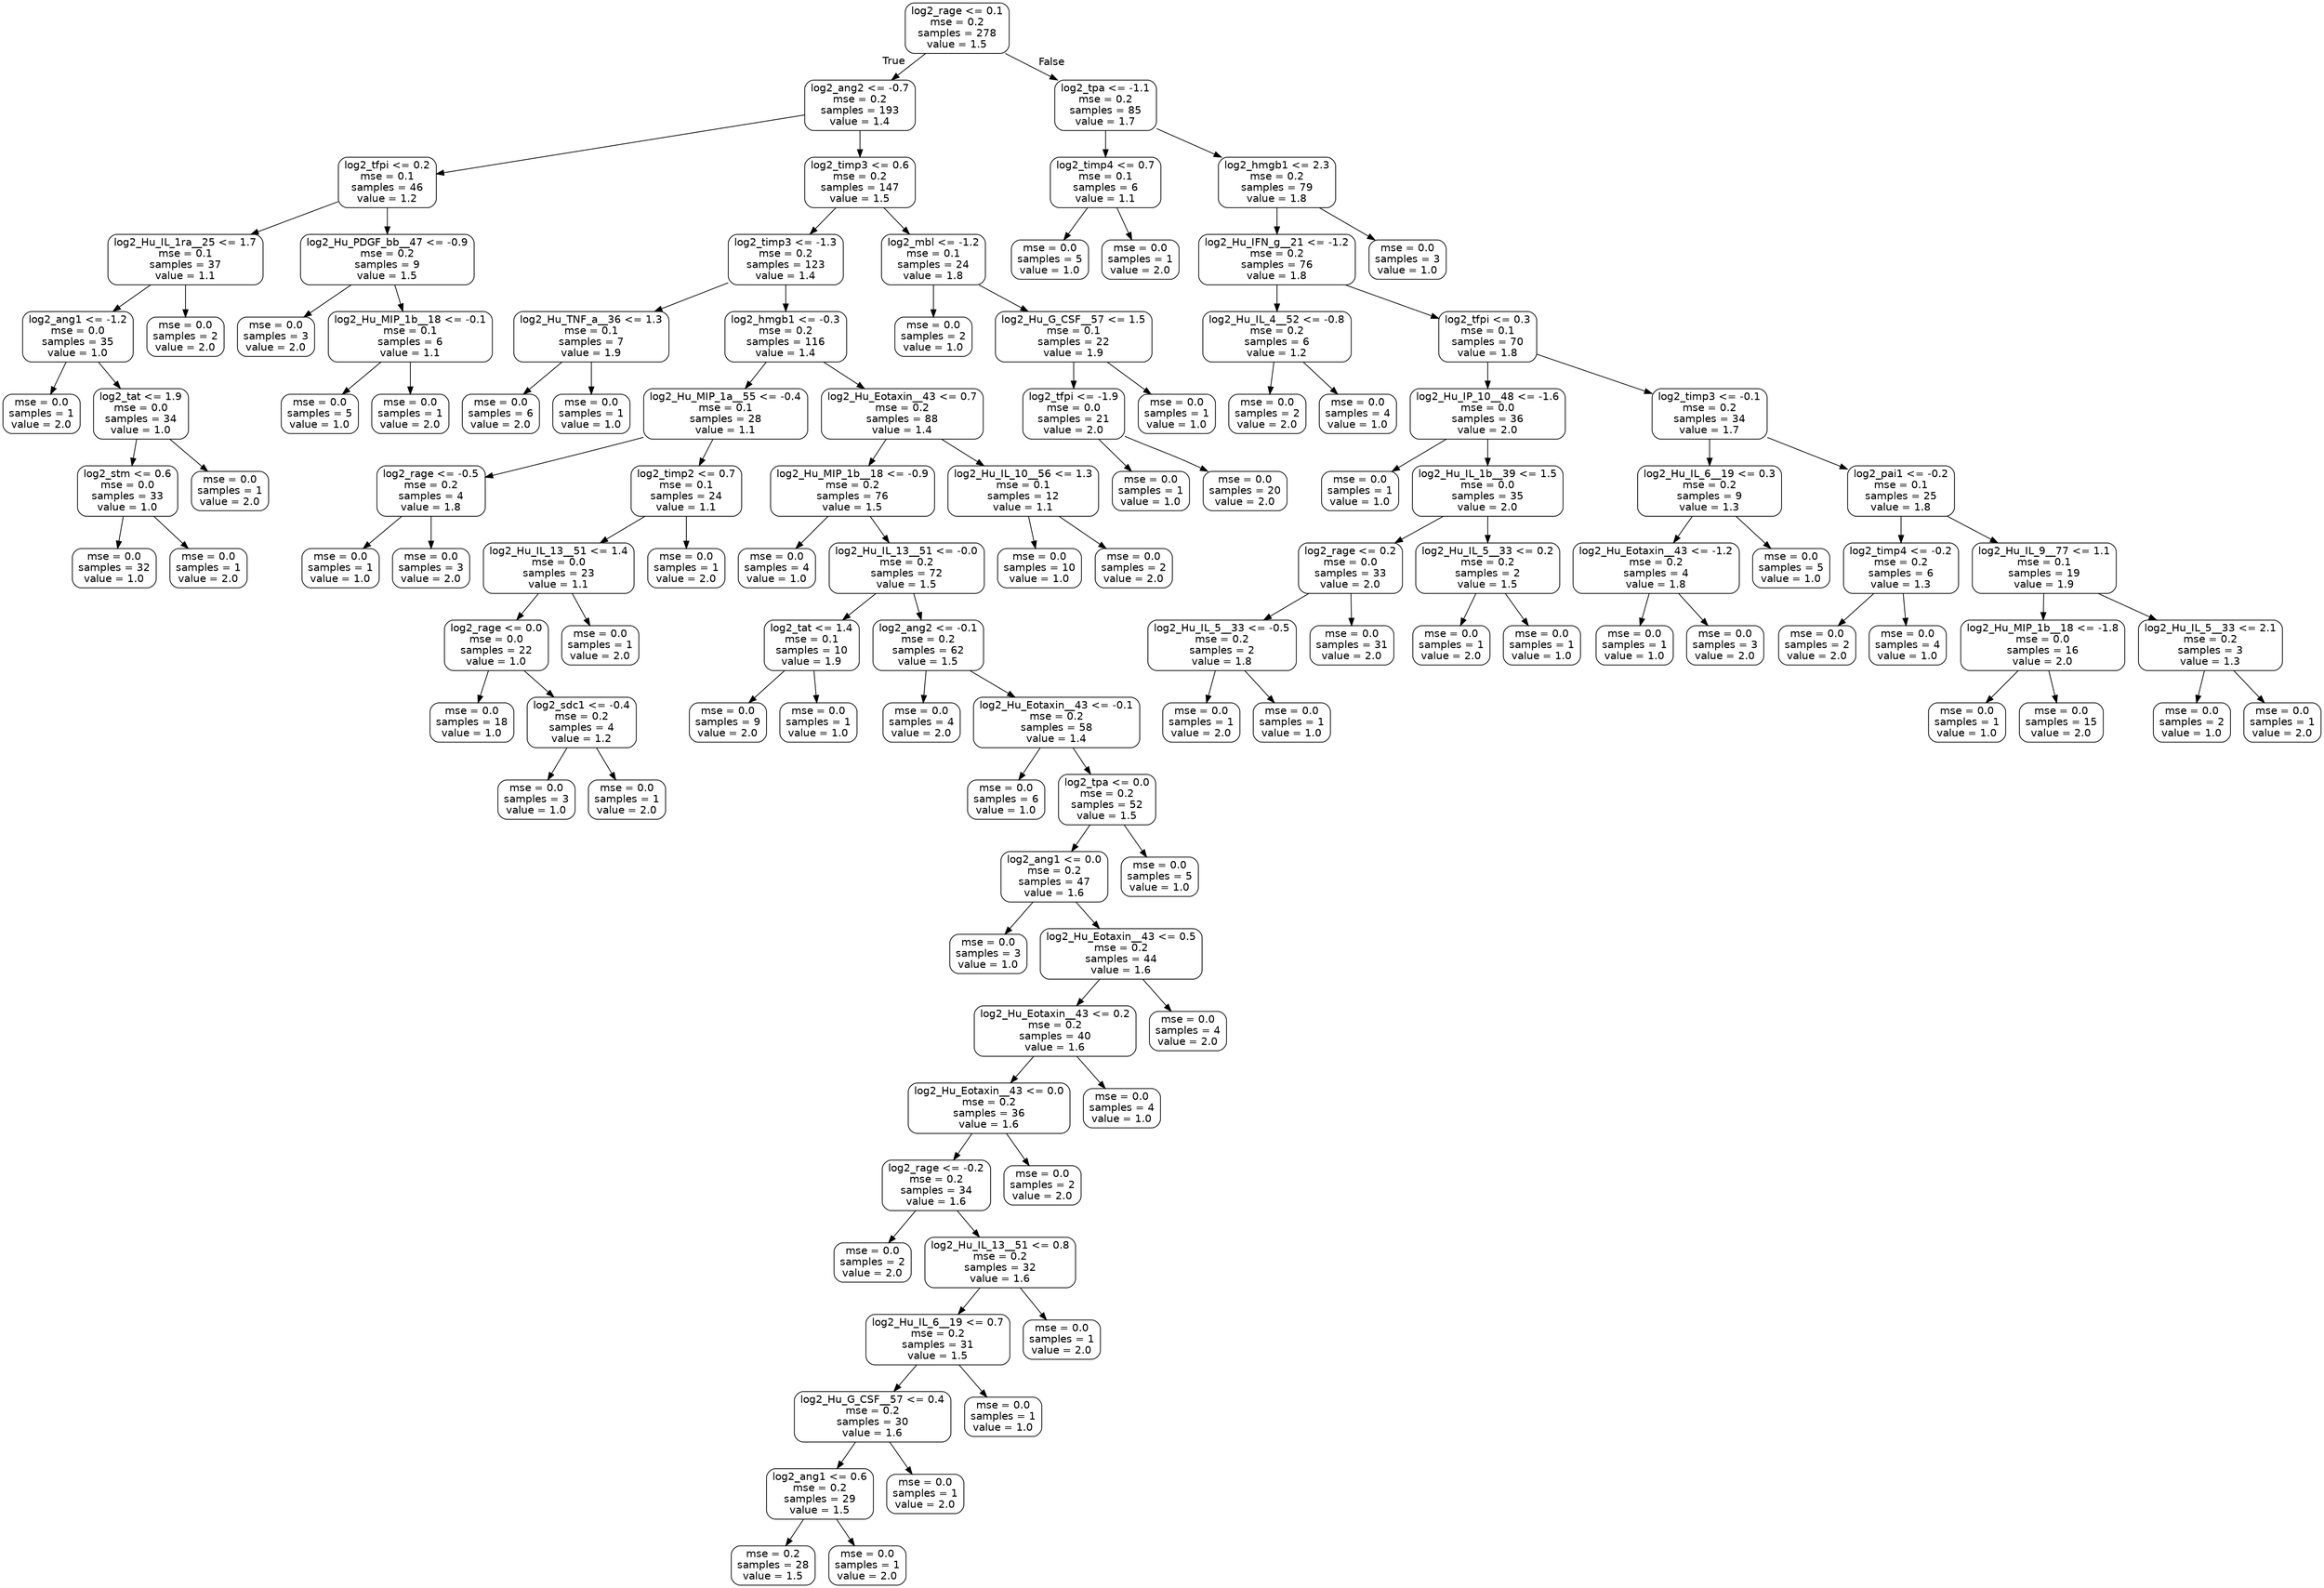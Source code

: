 digraph Tree {
node [shape=box, style="rounded", color="black", fontname=helvetica] ;
edge [fontname=helvetica] ;
0 [label="log2_rage <= 0.1\nmse = 0.2\nsamples = 278\nvalue = 1.5"] ;
1 [label="log2_ang2 <= -0.7\nmse = 0.2\nsamples = 193\nvalue = 1.4"] ;
0 -> 1 [labeldistance=2.5, labelangle=45, headlabel="True"] ;
2 [label="log2_tfpi <= 0.2\nmse = 0.1\nsamples = 46\nvalue = 1.2"] ;
1 -> 2 ;
3 [label="log2_Hu_IL_1ra__25 <= 1.7\nmse = 0.1\nsamples = 37\nvalue = 1.1"] ;
2 -> 3 ;
4 [label="log2_ang1 <= -1.2\nmse = 0.0\nsamples = 35\nvalue = 1.0"] ;
3 -> 4 ;
5 [label="mse = 0.0\nsamples = 1\nvalue = 2.0"] ;
4 -> 5 ;
6 [label="log2_tat <= 1.9\nmse = 0.0\nsamples = 34\nvalue = 1.0"] ;
4 -> 6 ;
7 [label="log2_stm <= 0.6\nmse = 0.0\nsamples = 33\nvalue = 1.0"] ;
6 -> 7 ;
8 [label="mse = 0.0\nsamples = 32\nvalue = 1.0"] ;
7 -> 8 ;
9 [label="mse = 0.0\nsamples = 1\nvalue = 2.0"] ;
7 -> 9 ;
10 [label="mse = 0.0\nsamples = 1\nvalue = 2.0"] ;
6 -> 10 ;
11 [label="mse = 0.0\nsamples = 2\nvalue = 2.0"] ;
3 -> 11 ;
12 [label="log2_Hu_PDGF_bb__47 <= -0.9\nmse = 0.2\nsamples = 9\nvalue = 1.5"] ;
2 -> 12 ;
13 [label="mse = 0.0\nsamples = 3\nvalue = 2.0"] ;
12 -> 13 ;
14 [label="log2_Hu_MIP_1b__18 <= -0.1\nmse = 0.1\nsamples = 6\nvalue = 1.1"] ;
12 -> 14 ;
15 [label="mse = 0.0\nsamples = 5\nvalue = 1.0"] ;
14 -> 15 ;
16 [label="mse = 0.0\nsamples = 1\nvalue = 2.0"] ;
14 -> 16 ;
17 [label="log2_timp3 <= 0.6\nmse = 0.2\nsamples = 147\nvalue = 1.5"] ;
1 -> 17 ;
18 [label="log2_timp3 <= -1.3\nmse = 0.2\nsamples = 123\nvalue = 1.4"] ;
17 -> 18 ;
19 [label="log2_Hu_TNF_a__36 <= 1.3\nmse = 0.1\nsamples = 7\nvalue = 1.9"] ;
18 -> 19 ;
20 [label="mse = 0.0\nsamples = 6\nvalue = 2.0"] ;
19 -> 20 ;
21 [label="mse = 0.0\nsamples = 1\nvalue = 1.0"] ;
19 -> 21 ;
22 [label="log2_hmgb1 <= -0.3\nmse = 0.2\nsamples = 116\nvalue = 1.4"] ;
18 -> 22 ;
23 [label="log2_Hu_MIP_1a__55 <= -0.4\nmse = 0.1\nsamples = 28\nvalue = 1.1"] ;
22 -> 23 ;
24 [label="log2_rage <= -0.5\nmse = 0.2\nsamples = 4\nvalue = 1.8"] ;
23 -> 24 ;
25 [label="mse = 0.0\nsamples = 1\nvalue = 1.0"] ;
24 -> 25 ;
26 [label="mse = 0.0\nsamples = 3\nvalue = 2.0"] ;
24 -> 26 ;
27 [label="log2_timp2 <= 0.7\nmse = 0.1\nsamples = 24\nvalue = 1.1"] ;
23 -> 27 ;
28 [label="log2_Hu_IL_13__51 <= 1.4\nmse = 0.0\nsamples = 23\nvalue = 1.1"] ;
27 -> 28 ;
29 [label="log2_rage <= 0.0\nmse = 0.0\nsamples = 22\nvalue = 1.0"] ;
28 -> 29 ;
30 [label="mse = 0.0\nsamples = 18\nvalue = 1.0"] ;
29 -> 30 ;
31 [label="log2_sdc1 <= -0.4\nmse = 0.2\nsamples = 4\nvalue = 1.2"] ;
29 -> 31 ;
32 [label="mse = 0.0\nsamples = 3\nvalue = 1.0"] ;
31 -> 32 ;
33 [label="mse = 0.0\nsamples = 1\nvalue = 2.0"] ;
31 -> 33 ;
34 [label="mse = 0.0\nsamples = 1\nvalue = 2.0"] ;
28 -> 34 ;
35 [label="mse = 0.0\nsamples = 1\nvalue = 2.0"] ;
27 -> 35 ;
36 [label="log2_Hu_Eotaxin__43 <= 0.7\nmse = 0.2\nsamples = 88\nvalue = 1.4"] ;
22 -> 36 ;
37 [label="log2_Hu_MIP_1b__18 <= -0.9\nmse = 0.2\nsamples = 76\nvalue = 1.5"] ;
36 -> 37 ;
38 [label="mse = 0.0\nsamples = 4\nvalue = 1.0"] ;
37 -> 38 ;
39 [label="log2_Hu_IL_13__51 <= -0.0\nmse = 0.2\nsamples = 72\nvalue = 1.5"] ;
37 -> 39 ;
40 [label="log2_tat <= 1.4\nmse = 0.1\nsamples = 10\nvalue = 1.9"] ;
39 -> 40 ;
41 [label="mse = 0.0\nsamples = 9\nvalue = 2.0"] ;
40 -> 41 ;
42 [label="mse = 0.0\nsamples = 1\nvalue = 1.0"] ;
40 -> 42 ;
43 [label="log2_ang2 <= -0.1\nmse = 0.2\nsamples = 62\nvalue = 1.5"] ;
39 -> 43 ;
44 [label="mse = 0.0\nsamples = 4\nvalue = 2.0"] ;
43 -> 44 ;
45 [label="log2_Hu_Eotaxin__43 <= -0.1\nmse = 0.2\nsamples = 58\nvalue = 1.4"] ;
43 -> 45 ;
46 [label="mse = 0.0\nsamples = 6\nvalue = 1.0"] ;
45 -> 46 ;
47 [label="log2_tpa <= 0.0\nmse = 0.2\nsamples = 52\nvalue = 1.5"] ;
45 -> 47 ;
48 [label="log2_ang1 <= 0.0\nmse = 0.2\nsamples = 47\nvalue = 1.6"] ;
47 -> 48 ;
49 [label="mse = 0.0\nsamples = 3\nvalue = 1.0"] ;
48 -> 49 ;
50 [label="log2_Hu_Eotaxin__43 <= 0.5\nmse = 0.2\nsamples = 44\nvalue = 1.6"] ;
48 -> 50 ;
51 [label="log2_Hu_Eotaxin__43 <= 0.2\nmse = 0.2\nsamples = 40\nvalue = 1.6"] ;
50 -> 51 ;
52 [label="log2_Hu_Eotaxin__43 <= 0.0\nmse = 0.2\nsamples = 36\nvalue = 1.6"] ;
51 -> 52 ;
53 [label="log2_rage <= -0.2\nmse = 0.2\nsamples = 34\nvalue = 1.6"] ;
52 -> 53 ;
54 [label="mse = 0.0\nsamples = 2\nvalue = 2.0"] ;
53 -> 54 ;
55 [label="log2_Hu_IL_13__51 <= 0.8\nmse = 0.2\nsamples = 32\nvalue = 1.6"] ;
53 -> 55 ;
56 [label="log2_Hu_IL_6__19 <= 0.7\nmse = 0.2\nsamples = 31\nvalue = 1.5"] ;
55 -> 56 ;
57 [label="log2_Hu_G_CSF__57 <= 0.4\nmse = 0.2\nsamples = 30\nvalue = 1.6"] ;
56 -> 57 ;
58 [label="log2_ang1 <= 0.6\nmse = 0.2\nsamples = 29\nvalue = 1.5"] ;
57 -> 58 ;
59 [label="mse = 0.2\nsamples = 28\nvalue = 1.5"] ;
58 -> 59 ;
60 [label="mse = 0.0\nsamples = 1\nvalue = 2.0"] ;
58 -> 60 ;
61 [label="mse = 0.0\nsamples = 1\nvalue = 2.0"] ;
57 -> 61 ;
62 [label="mse = 0.0\nsamples = 1\nvalue = 1.0"] ;
56 -> 62 ;
63 [label="mse = 0.0\nsamples = 1\nvalue = 2.0"] ;
55 -> 63 ;
64 [label="mse = 0.0\nsamples = 2\nvalue = 2.0"] ;
52 -> 64 ;
65 [label="mse = 0.0\nsamples = 4\nvalue = 1.0"] ;
51 -> 65 ;
66 [label="mse = 0.0\nsamples = 4\nvalue = 2.0"] ;
50 -> 66 ;
67 [label="mse = 0.0\nsamples = 5\nvalue = 1.0"] ;
47 -> 67 ;
68 [label="log2_Hu_IL_10__56 <= 1.3\nmse = 0.1\nsamples = 12\nvalue = 1.1"] ;
36 -> 68 ;
69 [label="mse = 0.0\nsamples = 10\nvalue = 1.0"] ;
68 -> 69 ;
70 [label="mse = 0.0\nsamples = 2\nvalue = 2.0"] ;
68 -> 70 ;
71 [label="log2_mbl <= -1.2\nmse = 0.1\nsamples = 24\nvalue = 1.8"] ;
17 -> 71 ;
72 [label="mse = 0.0\nsamples = 2\nvalue = 1.0"] ;
71 -> 72 ;
73 [label="log2_Hu_G_CSF__57 <= 1.5\nmse = 0.1\nsamples = 22\nvalue = 1.9"] ;
71 -> 73 ;
74 [label="log2_tfpi <= -1.9\nmse = 0.0\nsamples = 21\nvalue = 2.0"] ;
73 -> 74 ;
75 [label="mse = 0.0\nsamples = 1\nvalue = 1.0"] ;
74 -> 75 ;
76 [label="mse = 0.0\nsamples = 20\nvalue = 2.0"] ;
74 -> 76 ;
77 [label="mse = 0.0\nsamples = 1\nvalue = 1.0"] ;
73 -> 77 ;
78 [label="log2_tpa <= -1.1\nmse = 0.2\nsamples = 85\nvalue = 1.7"] ;
0 -> 78 [labeldistance=2.5, labelangle=-45, headlabel="False"] ;
79 [label="log2_timp4 <= 0.7\nmse = 0.1\nsamples = 6\nvalue = 1.1"] ;
78 -> 79 ;
80 [label="mse = 0.0\nsamples = 5\nvalue = 1.0"] ;
79 -> 80 ;
81 [label="mse = 0.0\nsamples = 1\nvalue = 2.0"] ;
79 -> 81 ;
82 [label="log2_hmgb1 <= 2.3\nmse = 0.2\nsamples = 79\nvalue = 1.8"] ;
78 -> 82 ;
83 [label="log2_Hu_IFN_g__21 <= -1.2\nmse = 0.2\nsamples = 76\nvalue = 1.8"] ;
82 -> 83 ;
84 [label="log2_Hu_IL_4__52 <= -0.8\nmse = 0.2\nsamples = 6\nvalue = 1.2"] ;
83 -> 84 ;
85 [label="mse = 0.0\nsamples = 2\nvalue = 2.0"] ;
84 -> 85 ;
86 [label="mse = 0.0\nsamples = 4\nvalue = 1.0"] ;
84 -> 86 ;
87 [label="log2_tfpi <= 0.3\nmse = 0.1\nsamples = 70\nvalue = 1.8"] ;
83 -> 87 ;
88 [label="log2_Hu_IP_10__48 <= -1.6\nmse = 0.0\nsamples = 36\nvalue = 2.0"] ;
87 -> 88 ;
89 [label="mse = 0.0\nsamples = 1\nvalue = 1.0"] ;
88 -> 89 ;
90 [label="log2_Hu_IL_1b__39 <= 1.5\nmse = 0.0\nsamples = 35\nvalue = 2.0"] ;
88 -> 90 ;
91 [label="log2_rage <= 0.2\nmse = 0.0\nsamples = 33\nvalue = 2.0"] ;
90 -> 91 ;
92 [label="log2_Hu_IL_5__33 <= -0.5\nmse = 0.2\nsamples = 2\nvalue = 1.8"] ;
91 -> 92 ;
93 [label="mse = 0.0\nsamples = 1\nvalue = 2.0"] ;
92 -> 93 ;
94 [label="mse = 0.0\nsamples = 1\nvalue = 1.0"] ;
92 -> 94 ;
95 [label="mse = 0.0\nsamples = 31\nvalue = 2.0"] ;
91 -> 95 ;
96 [label="log2_Hu_IL_5__33 <= 0.2\nmse = 0.2\nsamples = 2\nvalue = 1.5"] ;
90 -> 96 ;
97 [label="mse = 0.0\nsamples = 1\nvalue = 2.0"] ;
96 -> 97 ;
98 [label="mse = 0.0\nsamples = 1\nvalue = 1.0"] ;
96 -> 98 ;
99 [label="log2_timp3 <= -0.1\nmse = 0.2\nsamples = 34\nvalue = 1.7"] ;
87 -> 99 ;
100 [label="log2_Hu_IL_6__19 <= 0.3\nmse = 0.2\nsamples = 9\nvalue = 1.3"] ;
99 -> 100 ;
101 [label="log2_Hu_Eotaxin__43 <= -1.2\nmse = 0.2\nsamples = 4\nvalue = 1.8"] ;
100 -> 101 ;
102 [label="mse = 0.0\nsamples = 1\nvalue = 1.0"] ;
101 -> 102 ;
103 [label="mse = 0.0\nsamples = 3\nvalue = 2.0"] ;
101 -> 103 ;
104 [label="mse = 0.0\nsamples = 5\nvalue = 1.0"] ;
100 -> 104 ;
105 [label="log2_pai1 <= -0.2\nmse = 0.1\nsamples = 25\nvalue = 1.8"] ;
99 -> 105 ;
106 [label="log2_timp4 <= -0.2\nmse = 0.2\nsamples = 6\nvalue = 1.3"] ;
105 -> 106 ;
107 [label="mse = 0.0\nsamples = 2\nvalue = 2.0"] ;
106 -> 107 ;
108 [label="mse = 0.0\nsamples = 4\nvalue = 1.0"] ;
106 -> 108 ;
109 [label="log2_Hu_IL_9__77 <= 1.1\nmse = 0.1\nsamples = 19\nvalue = 1.9"] ;
105 -> 109 ;
110 [label="log2_Hu_MIP_1b__18 <= -1.8\nmse = 0.0\nsamples = 16\nvalue = 2.0"] ;
109 -> 110 ;
111 [label="mse = 0.0\nsamples = 1\nvalue = 1.0"] ;
110 -> 111 ;
112 [label="mse = 0.0\nsamples = 15\nvalue = 2.0"] ;
110 -> 112 ;
113 [label="log2_Hu_IL_5__33 <= 2.1\nmse = 0.2\nsamples = 3\nvalue = 1.3"] ;
109 -> 113 ;
114 [label="mse = 0.0\nsamples = 2\nvalue = 1.0"] ;
113 -> 114 ;
115 [label="mse = 0.0\nsamples = 1\nvalue = 2.0"] ;
113 -> 115 ;
116 [label="mse = 0.0\nsamples = 3\nvalue = 1.0"] ;
82 -> 116 ;
}